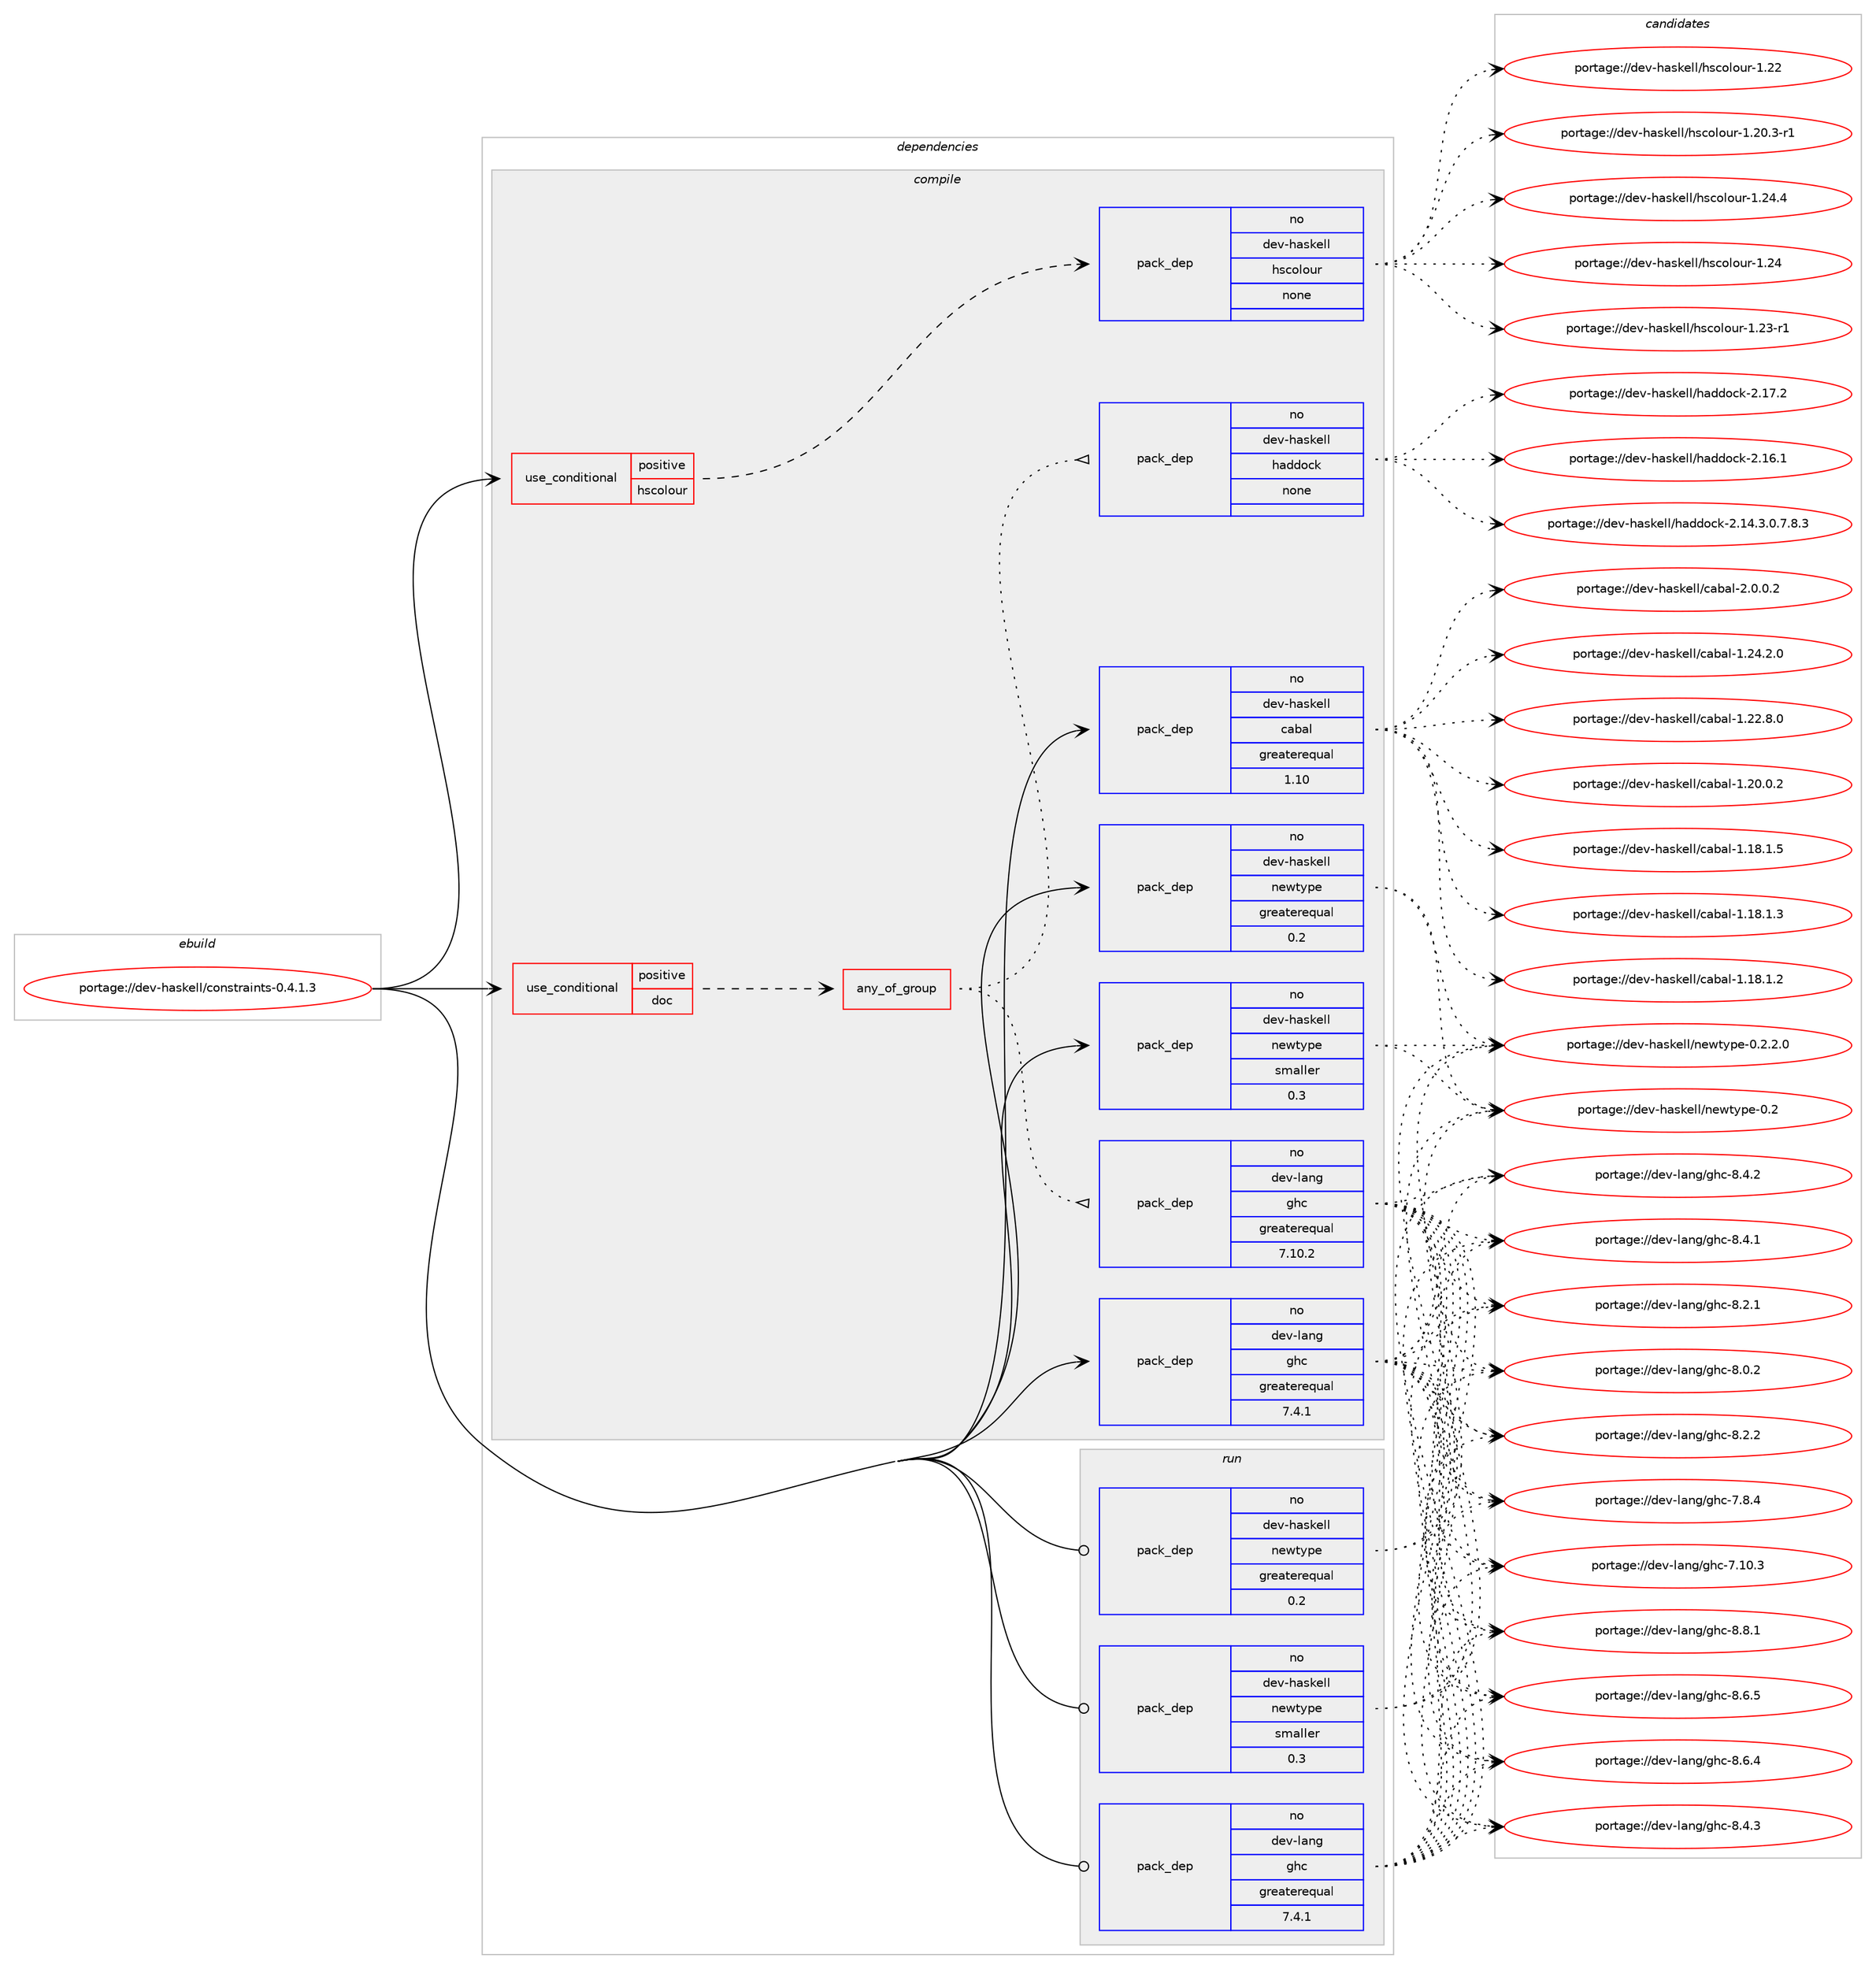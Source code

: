 digraph prolog {

# *************
# Graph options
# *************

newrank=true;
concentrate=true;
compound=true;
graph [rankdir=LR,fontname=Helvetica,fontsize=10,ranksep=1.5];#, ranksep=2.5, nodesep=0.2];
edge  [arrowhead=vee];
node  [fontname=Helvetica,fontsize=10];

# **********
# The ebuild
# **********

subgraph cluster_leftcol {
color=gray;
label=<<i>ebuild</i>>;
id [label="portage://dev-haskell/constraints-0.4.1.3", color=red, width=4, href="../dev-haskell/constraints-0.4.1.3.svg"];
}

# ****************
# The dependencies
# ****************

subgraph cluster_midcol {
color=gray;
label=<<i>dependencies</i>>;
subgraph cluster_compile {
fillcolor="#eeeeee";
style=filled;
label=<<i>compile</i>>;
subgraph cond134477 {
dependency566878 [label=<<TABLE BORDER="0" CELLBORDER="1" CELLSPACING="0" CELLPADDING="4"><TR><TD ROWSPAN="3" CELLPADDING="10">use_conditional</TD></TR><TR><TD>positive</TD></TR><TR><TD>doc</TD></TR></TABLE>>, shape=none, color=red];
subgraph any6646 {
dependency566879 [label=<<TABLE BORDER="0" CELLBORDER="1" CELLSPACING="0" CELLPADDING="4"><TR><TD CELLPADDING="10">any_of_group</TD></TR></TABLE>>, shape=none, color=red];subgraph pack425518 {
dependency566880 [label=<<TABLE BORDER="0" CELLBORDER="1" CELLSPACING="0" CELLPADDING="4" WIDTH="220"><TR><TD ROWSPAN="6" CELLPADDING="30">pack_dep</TD></TR><TR><TD WIDTH="110">no</TD></TR><TR><TD>dev-haskell</TD></TR><TR><TD>haddock</TD></TR><TR><TD>none</TD></TR><TR><TD></TD></TR></TABLE>>, shape=none, color=blue];
}
dependency566879:e -> dependency566880:w [weight=20,style="dotted",arrowhead="oinv"];
subgraph pack425519 {
dependency566881 [label=<<TABLE BORDER="0" CELLBORDER="1" CELLSPACING="0" CELLPADDING="4" WIDTH="220"><TR><TD ROWSPAN="6" CELLPADDING="30">pack_dep</TD></TR><TR><TD WIDTH="110">no</TD></TR><TR><TD>dev-lang</TD></TR><TR><TD>ghc</TD></TR><TR><TD>greaterequal</TD></TR><TR><TD>7.10.2</TD></TR></TABLE>>, shape=none, color=blue];
}
dependency566879:e -> dependency566881:w [weight=20,style="dotted",arrowhead="oinv"];
}
dependency566878:e -> dependency566879:w [weight=20,style="dashed",arrowhead="vee"];
}
id:e -> dependency566878:w [weight=20,style="solid",arrowhead="vee"];
subgraph cond134478 {
dependency566882 [label=<<TABLE BORDER="0" CELLBORDER="1" CELLSPACING="0" CELLPADDING="4"><TR><TD ROWSPAN="3" CELLPADDING="10">use_conditional</TD></TR><TR><TD>positive</TD></TR><TR><TD>hscolour</TD></TR></TABLE>>, shape=none, color=red];
subgraph pack425520 {
dependency566883 [label=<<TABLE BORDER="0" CELLBORDER="1" CELLSPACING="0" CELLPADDING="4" WIDTH="220"><TR><TD ROWSPAN="6" CELLPADDING="30">pack_dep</TD></TR><TR><TD WIDTH="110">no</TD></TR><TR><TD>dev-haskell</TD></TR><TR><TD>hscolour</TD></TR><TR><TD>none</TD></TR><TR><TD></TD></TR></TABLE>>, shape=none, color=blue];
}
dependency566882:e -> dependency566883:w [weight=20,style="dashed",arrowhead="vee"];
}
id:e -> dependency566882:w [weight=20,style="solid",arrowhead="vee"];
subgraph pack425521 {
dependency566884 [label=<<TABLE BORDER="0" CELLBORDER="1" CELLSPACING="0" CELLPADDING="4" WIDTH="220"><TR><TD ROWSPAN="6" CELLPADDING="30">pack_dep</TD></TR><TR><TD WIDTH="110">no</TD></TR><TR><TD>dev-haskell</TD></TR><TR><TD>cabal</TD></TR><TR><TD>greaterequal</TD></TR><TR><TD>1.10</TD></TR></TABLE>>, shape=none, color=blue];
}
id:e -> dependency566884:w [weight=20,style="solid",arrowhead="vee"];
subgraph pack425522 {
dependency566885 [label=<<TABLE BORDER="0" CELLBORDER="1" CELLSPACING="0" CELLPADDING="4" WIDTH="220"><TR><TD ROWSPAN="6" CELLPADDING="30">pack_dep</TD></TR><TR><TD WIDTH="110">no</TD></TR><TR><TD>dev-haskell</TD></TR><TR><TD>newtype</TD></TR><TR><TD>greaterequal</TD></TR><TR><TD>0.2</TD></TR></TABLE>>, shape=none, color=blue];
}
id:e -> dependency566885:w [weight=20,style="solid",arrowhead="vee"];
subgraph pack425523 {
dependency566886 [label=<<TABLE BORDER="0" CELLBORDER="1" CELLSPACING="0" CELLPADDING="4" WIDTH="220"><TR><TD ROWSPAN="6" CELLPADDING="30">pack_dep</TD></TR><TR><TD WIDTH="110">no</TD></TR><TR><TD>dev-haskell</TD></TR><TR><TD>newtype</TD></TR><TR><TD>smaller</TD></TR><TR><TD>0.3</TD></TR></TABLE>>, shape=none, color=blue];
}
id:e -> dependency566886:w [weight=20,style="solid",arrowhead="vee"];
subgraph pack425524 {
dependency566887 [label=<<TABLE BORDER="0" CELLBORDER="1" CELLSPACING="0" CELLPADDING="4" WIDTH="220"><TR><TD ROWSPAN="6" CELLPADDING="30">pack_dep</TD></TR><TR><TD WIDTH="110">no</TD></TR><TR><TD>dev-lang</TD></TR><TR><TD>ghc</TD></TR><TR><TD>greaterequal</TD></TR><TR><TD>7.4.1</TD></TR></TABLE>>, shape=none, color=blue];
}
id:e -> dependency566887:w [weight=20,style="solid",arrowhead="vee"];
}
subgraph cluster_compileandrun {
fillcolor="#eeeeee";
style=filled;
label=<<i>compile and run</i>>;
}
subgraph cluster_run {
fillcolor="#eeeeee";
style=filled;
label=<<i>run</i>>;
subgraph pack425525 {
dependency566888 [label=<<TABLE BORDER="0" CELLBORDER="1" CELLSPACING="0" CELLPADDING="4" WIDTH="220"><TR><TD ROWSPAN="6" CELLPADDING="30">pack_dep</TD></TR><TR><TD WIDTH="110">no</TD></TR><TR><TD>dev-haskell</TD></TR><TR><TD>newtype</TD></TR><TR><TD>greaterequal</TD></TR><TR><TD>0.2</TD></TR></TABLE>>, shape=none, color=blue];
}
id:e -> dependency566888:w [weight=20,style="solid",arrowhead="odot"];
subgraph pack425526 {
dependency566889 [label=<<TABLE BORDER="0" CELLBORDER="1" CELLSPACING="0" CELLPADDING="4" WIDTH="220"><TR><TD ROWSPAN="6" CELLPADDING="30">pack_dep</TD></TR><TR><TD WIDTH="110">no</TD></TR><TR><TD>dev-haskell</TD></TR><TR><TD>newtype</TD></TR><TR><TD>smaller</TD></TR><TR><TD>0.3</TD></TR></TABLE>>, shape=none, color=blue];
}
id:e -> dependency566889:w [weight=20,style="solid",arrowhead="odot"];
subgraph pack425527 {
dependency566890 [label=<<TABLE BORDER="0" CELLBORDER="1" CELLSPACING="0" CELLPADDING="4" WIDTH="220"><TR><TD ROWSPAN="6" CELLPADDING="30">pack_dep</TD></TR><TR><TD WIDTH="110">no</TD></TR><TR><TD>dev-lang</TD></TR><TR><TD>ghc</TD></TR><TR><TD>greaterequal</TD></TR><TR><TD>7.4.1</TD></TR></TABLE>>, shape=none, color=blue];
}
id:e -> dependency566890:w [weight=20,style="solid",arrowhead="odot"];
}
}

# **************
# The candidates
# **************

subgraph cluster_choices {
rank=same;
color=gray;
label=<<i>candidates</i>>;

subgraph choice425518 {
color=black;
nodesep=1;
choice100101118451049711510710110810847104971001001119910745504649554650 [label="portage://dev-haskell/haddock-2.17.2", color=red, width=4,href="../dev-haskell/haddock-2.17.2.svg"];
choice100101118451049711510710110810847104971001001119910745504649544649 [label="portage://dev-haskell/haddock-2.16.1", color=red, width=4,href="../dev-haskell/haddock-2.16.1.svg"];
choice1001011184510497115107101108108471049710010011199107455046495246514648465546564651 [label="portage://dev-haskell/haddock-2.14.3.0.7.8.3", color=red, width=4,href="../dev-haskell/haddock-2.14.3.0.7.8.3.svg"];
dependency566880:e -> choice100101118451049711510710110810847104971001001119910745504649554650:w [style=dotted,weight="100"];
dependency566880:e -> choice100101118451049711510710110810847104971001001119910745504649544649:w [style=dotted,weight="100"];
dependency566880:e -> choice1001011184510497115107101108108471049710010011199107455046495246514648465546564651:w [style=dotted,weight="100"];
}
subgraph choice425519 {
color=black;
nodesep=1;
choice10010111845108971101034710310499455646564649 [label="portage://dev-lang/ghc-8.8.1", color=red, width=4,href="../dev-lang/ghc-8.8.1.svg"];
choice10010111845108971101034710310499455646544653 [label="portage://dev-lang/ghc-8.6.5", color=red, width=4,href="../dev-lang/ghc-8.6.5.svg"];
choice10010111845108971101034710310499455646544652 [label="portage://dev-lang/ghc-8.6.4", color=red, width=4,href="../dev-lang/ghc-8.6.4.svg"];
choice10010111845108971101034710310499455646524651 [label="portage://dev-lang/ghc-8.4.3", color=red, width=4,href="../dev-lang/ghc-8.4.3.svg"];
choice10010111845108971101034710310499455646524650 [label="portage://dev-lang/ghc-8.4.2", color=red, width=4,href="../dev-lang/ghc-8.4.2.svg"];
choice10010111845108971101034710310499455646524649 [label="portage://dev-lang/ghc-8.4.1", color=red, width=4,href="../dev-lang/ghc-8.4.1.svg"];
choice10010111845108971101034710310499455646504650 [label="portage://dev-lang/ghc-8.2.2", color=red, width=4,href="../dev-lang/ghc-8.2.2.svg"];
choice10010111845108971101034710310499455646504649 [label="portage://dev-lang/ghc-8.2.1", color=red, width=4,href="../dev-lang/ghc-8.2.1.svg"];
choice10010111845108971101034710310499455646484650 [label="portage://dev-lang/ghc-8.0.2", color=red, width=4,href="../dev-lang/ghc-8.0.2.svg"];
choice10010111845108971101034710310499455546564652 [label="portage://dev-lang/ghc-7.8.4", color=red, width=4,href="../dev-lang/ghc-7.8.4.svg"];
choice1001011184510897110103471031049945554649484651 [label="portage://dev-lang/ghc-7.10.3", color=red, width=4,href="../dev-lang/ghc-7.10.3.svg"];
dependency566881:e -> choice10010111845108971101034710310499455646564649:w [style=dotted,weight="100"];
dependency566881:e -> choice10010111845108971101034710310499455646544653:w [style=dotted,weight="100"];
dependency566881:e -> choice10010111845108971101034710310499455646544652:w [style=dotted,weight="100"];
dependency566881:e -> choice10010111845108971101034710310499455646524651:w [style=dotted,weight="100"];
dependency566881:e -> choice10010111845108971101034710310499455646524650:w [style=dotted,weight="100"];
dependency566881:e -> choice10010111845108971101034710310499455646524649:w [style=dotted,weight="100"];
dependency566881:e -> choice10010111845108971101034710310499455646504650:w [style=dotted,weight="100"];
dependency566881:e -> choice10010111845108971101034710310499455646504649:w [style=dotted,weight="100"];
dependency566881:e -> choice10010111845108971101034710310499455646484650:w [style=dotted,weight="100"];
dependency566881:e -> choice10010111845108971101034710310499455546564652:w [style=dotted,weight="100"];
dependency566881:e -> choice1001011184510897110103471031049945554649484651:w [style=dotted,weight="100"];
}
subgraph choice425520 {
color=black;
nodesep=1;
choice1001011184510497115107101108108471041159911110811111711445494650524652 [label="portage://dev-haskell/hscolour-1.24.4", color=red, width=4,href="../dev-haskell/hscolour-1.24.4.svg"];
choice100101118451049711510710110810847104115991111081111171144549465052 [label="portage://dev-haskell/hscolour-1.24", color=red, width=4,href="../dev-haskell/hscolour-1.24.svg"];
choice1001011184510497115107101108108471041159911110811111711445494650514511449 [label="portage://dev-haskell/hscolour-1.23-r1", color=red, width=4,href="../dev-haskell/hscolour-1.23-r1.svg"];
choice100101118451049711510710110810847104115991111081111171144549465050 [label="portage://dev-haskell/hscolour-1.22", color=red, width=4,href="../dev-haskell/hscolour-1.22.svg"];
choice10010111845104971151071011081084710411599111108111117114454946504846514511449 [label="portage://dev-haskell/hscolour-1.20.3-r1", color=red, width=4,href="../dev-haskell/hscolour-1.20.3-r1.svg"];
dependency566883:e -> choice1001011184510497115107101108108471041159911110811111711445494650524652:w [style=dotted,weight="100"];
dependency566883:e -> choice100101118451049711510710110810847104115991111081111171144549465052:w [style=dotted,weight="100"];
dependency566883:e -> choice1001011184510497115107101108108471041159911110811111711445494650514511449:w [style=dotted,weight="100"];
dependency566883:e -> choice100101118451049711510710110810847104115991111081111171144549465050:w [style=dotted,weight="100"];
dependency566883:e -> choice10010111845104971151071011081084710411599111108111117114454946504846514511449:w [style=dotted,weight="100"];
}
subgraph choice425521 {
color=black;
nodesep=1;
choice100101118451049711510710110810847999798971084550464846484650 [label="portage://dev-haskell/cabal-2.0.0.2", color=red, width=4,href="../dev-haskell/cabal-2.0.0.2.svg"];
choice10010111845104971151071011081084799979897108454946505246504648 [label="portage://dev-haskell/cabal-1.24.2.0", color=red, width=4,href="../dev-haskell/cabal-1.24.2.0.svg"];
choice10010111845104971151071011081084799979897108454946505046564648 [label="portage://dev-haskell/cabal-1.22.8.0", color=red, width=4,href="../dev-haskell/cabal-1.22.8.0.svg"];
choice10010111845104971151071011081084799979897108454946504846484650 [label="portage://dev-haskell/cabal-1.20.0.2", color=red, width=4,href="../dev-haskell/cabal-1.20.0.2.svg"];
choice10010111845104971151071011081084799979897108454946495646494653 [label="portage://dev-haskell/cabal-1.18.1.5", color=red, width=4,href="../dev-haskell/cabal-1.18.1.5.svg"];
choice10010111845104971151071011081084799979897108454946495646494651 [label="portage://dev-haskell/cabal-1.18.1.3", color=red, width=4,href="../dev-haskell/cabal-1.18.1.3.svg"];
choice10010111845104971151071011081084799979897108454946495646494650 [label="portage://dev-haskell/cabal-1.18.1.2", color=red, width=4,href="../dev-haskell/cabal-1.18.1.2.svg"];
dependency566884:e -> choice100101118451049711510710110810847999798971084550464846484650:w [style=dotted,weight="100"];
dependency566884:e -> choice10010111845104971151071011081084799979897108454946505246504648:w [style=dotted,weight="100"];
dependency566884:e -> choice10010111845104971151071011081084799979897108454946505046564648:w [style=dotted,weight="100"];
dependency566884:e -> choice10010111845104971151071011081084799979897108454946504846484650:w [style=dotted,weight="100"];
dependency566884:e -> choice10010111845104971151071011081084799979897108454946495646494653:w [style=dotted,weight="100"];
dependency566884:e -> choice10010111845104971151071011081084799979897108454946495646494651:w [style=dotted,weight="100"];
dependency566884:e -> choice10010111845104971151071011081084799979897108454946495646494650:w [style=dotted,weight="100"];
}
subgraph choice425522 {
color=black;
nodesep=1;
choice1001011184510497115107101108108471101011191161211121014548465046504648 [label="portage://dev-haskell/newtype-0.2.2.0", color=red, width=4,href="../dev-haskell/newtype-0.2.2.0.svg"];
choice10010111845104971151071011081084711010111911612111210145484650 [label="portage://dev-haskell/newtype-0.2", color=red, width=4,href="../dev-haskell/newtype-0.2.svg"];
dependency566885:e -> choice1001011184510497115107101108108471101011191161211121014548465046504648:w [style=dotted,weight="100"];
dependency566885:e -> choice10010111845104971151071011081084711010111911612111210145484650:w [style=dotted,weight="100"];
}
subgraph choice425523 {
color=black;
nodesep=1;
choice1001011184510497115107101108108471101011191161211121014548465046504648 [label="portage://dev-haskell/newtype-0.2.2.0", color=red, width=4,href="../dev-haskell/newtype-0.2.2.0.svg"];
choice10010111845104971151071011081084711010111911612111210145484650 [label="portage://dev-haskell/newtype-0.2", color=red, width=4,href="../dev-haskell/newtype-0.2.svg"];
dependency566886:e -> choice1001011184510497115107101108108471101011191161211121014548465046504648:w [style=dotted,weight="100"];
dependency566886:e -> choice10010111845104971151071011081084711010111911612111210145484650:w [style=dotted,weight="100"];
}
subgraph choice425524 {
color=black;
nodesep=1;
choice10010111845108971101034710310499455646564649 [label="portage://dev-lang/ghc-8.8.1", color=red, width=4,href="../dev-lang/ghc-8.8.1.svg"];
choice10010111845108971101034710310499455646544653 [label="portage://dev-lang/ghc-8.6.5", color=red, width=4,href="../dev-lang/ghc-8.6.5.svg"];
choice10010111845108971101034710310499455646544652 [label="portage://dev-lang/ghc-8.6.4", color=red, width=4,href="../dev-lang/ghc-8.6.4.svg"];
choice10010111845108971101034710310499455646524651 [label="portage://dev-lang/ghc-8.4.3", color=red, width=4,href="../dev-lang/ghc-8.4.3.svg"];
choice10010111845108971101034710310499455646524650 [label="portage://dev-lang/ghc-8.4.2", color=red, width=4,href="../dev-lang/ghc-8.4.2.svg"];
choice10010111845108971101034710310499455646524649 [label="portage://dev-lang/ghc-8.4.1", color=red, width=4,href="../dev-lang/ghc-8.4.1.svg"];
choice10010111845108971101034710310499455646504650 [label="portage://dev-lang/ghc-8.2.2", color=red, width=4,href="../dev-lang/ghc-8.2.2.svg"];
choice10010111845108971101034710310499455646504649 [label="portage://dev-lang/ghc-8.2.1", color=red, width=4,href="../dev-lang/ghc-8.2.1.svg"];
choice10010111845108971101034710310499455646484650 [label="portage://dev-lang/ghc-8.0.2", color=red, width=4,href="../dev-lang/ghc-8.0.2.svg"];
choice10010111845108971101034710310499455546564652 [label="portage://dev-lang/ghc-7.8.4", color=red, width=4,href="../dev-lang/ghc-7.8.4.svg"];
choice1001011184510897110103471031049945554649484651 [label="portage://dev-lang/ghc-7.10.3", color=red, width=4,href="../dev-lang/ghc-7.10.3.svg"];
dependency566887:e -> choice10010111845108971101034710310499455646564649:w [style=dotted,weight="100"];
dependency566887:e -> choice10010111845108971101034710310499455646544653:w [style=dotted,weight="100"];
dependency566887:e -> choice10010111845108971101034710310499455646544652:w [style=dotted,weight="100"];
dependency566887:e -> choice10010111845108971101034710310499455646524651:w [style=dotted,weight="100"];
dependency566887:e -> choice10010111845108971101034710310499455646524650:w [style=dotted,weight="100"];
dependency566887:e -> choice10010111845108971101034710310499455646524649:w [style=dotted,weight="100"];
dependency566887:e -> choice10010111845108971101034710310499455646504650:w [style=dotted,weight="100"];
dependency566887:e -> choice10010111845108971101034710310499455646504649:w [style=dotted,weight="100"];
dependency566887:e -> choice10010111845108971101034710310499455646484650:w [style=dotted,weight="100"];
dependency566887:e -> choice10010111845108971101034710310499455546564652:w [style=dotted,weight="100"];
dependency566887:e -> choice1001011184510897110103471031049945554649484651:w [style=dotted,weight="100"];
}
subgraph choice425525 {
color=black;
nodesep=1;
choice1001011184510497115107101108108471101011191161211121014548465046504648 [label="portage://dev-haskell/newtype-0.2.2.0", color=red, width=4,href="../dev-haskell/newtype-0.2.2.0.svg"];
choice10010111845104971151071011081084711010111911612111210145484650 [label="portage://dev-haskell/newtype-0.2", color=red, width=4,href="../dev-haskell/newtype-0.2.svg"];
dependency566888:e -> choice1001011184510497115107101108108471101011191161211121014548465046504648:w [style=dotted,weight="100"];
dependency566888:e -> choice10010111845104971151071011081084711010111911612111210145484650:w [style=dotted,weight="100"];
}
subgraph choice425526 {
color=black;
nodesep=1;
choice1001011184510497115107101108108471101011191161211121014548465046504648 [label="portage://dev-haskell/newtype-0.2.2.0", color=red, width=4,href="../dev-haskell/newtype-0.2.2.0.svg"];
choice10010111845104971151071011081084711010111911612111210145484650 [label="portage://dev-haskell/newtype-0.2", color=red, width=4,href="../dev-haskell/newtype-0.2.svg"];
dependency566889:e -> choice1001011184510497115107101108108471101011191161211121014548465046504648:w [style=dotted,weight="100"];
dependency566889:e -> choice10010111845104971151071011081084711010111911612111210145484650:w [style=dotted,weight="100"];
}
subgraph choice425527 {
color=black;
nodesep=1;
choice10010111845108971101034710310499455646564649 [label="portage://dev-lang/ghc-8.8.1", color=red, width=4,href="../dev-lang/ghc-8.8.1.svg"];
choice10010111845108971101034710310499455646544653 [label="portage://dev-lang/ghc-8.6.5", color=red, width=4,href="../dev-lang/ghc-8.6.5.svg"];
choice10010111845108971101034710310499455646544652 [label="portage://dev-lang/ghc-8.6.4", color=red, width=4,href="../dev-lang/ghc-8.6.4.svg"];
choice10010111845108971101034710310499455646524651 [label="portage://dev-lang/ghc-8.4.3", color=red, width=4,href="../dev-lang/ghc-8.4.3.svg"];
choice10010111845108971101034710310499455646524650 [label="portage://dev-lang/ghc-8.4.2", color=red, width=4,href="../dev-lang/ghc-8.4.2.svg"];
choice10010111845108971101034710310499455646524649 [label="portage://dev-lang/ghc-8.4.1", color=red, width=4,href="../dev-lang/ghc-8.4.1.svg"];
choice10010111845108971101034710310499455646504650 [label="portage://dev-lang/ghc-8.2.2", color=red, width=4,href="../dev-lang/ghc-8.2.2.svg"];
choice10010111845108971101034710310499455646504649 [label="portage://dev-lang/ghc-8.2.1", color=red, width=4,href="../dev-lang/ghc-8.2.1.svg"];
choice10010111845108971101034710310499455646484650 [label="portage://dev-lang/ghc-8.0.2", color=red, width=4,href="../dev-lang/ghc-8.0.2.svg"];
choice10010111845108971101034710310499455546564652 [label="portage://dev-lang/ghc-7.8.4", color=red, width=4,href="../dev-lang/ghc-7.8.4.svg"];
choice1001011184510897110103471031049945554649484651 [label="portage://dev-lang/ghc-7.10.3", color=red, width=4,href="../dev-lang/ghc-7.10.3.svg"];
dependency566890:e -> choice10010111845108971101034710310499455646564649:w [style=dotted,weight="100"];
dependency566890:e -> choice10010111845108971101034710310499455646544653:w [style=dotted,weight="100"];
dependency566890:e -> choice10010111845108971101034710310499455646544652:w [style=dotted,weight="100"];
dependency566890:e -> choice10010111845108971101034710310499455646524651:w [style=dotted,weight="100"];
dependency566890:e -> choice10010111845108971101034710310499455646524650:w [style=dotted,weight="100"];
dependency566890:e -> choice10010111845108971101034710310499455646524649:w [style=dotted,weight="100"];
dependency566890:e -> choice10010111845108971101034710310499455646504650:w [style=dotted,weight="100"];
dependency566890:e -> choice10010111845108971101034710310499455646504649:w [style=dotted,weight="100"];
dependency566890:e -> choice10010111845108971101034710310499455646484650:w [style=dotted,weight="100"];
dependency566890:e -> choice10010111845108971101034710310499455546564652:w [style=dotted,weight="100"];
dependency566890:e -> choice1001011184510897110103471031049945554649484651:w [style=dotted,weight="100"];
}
}

}
